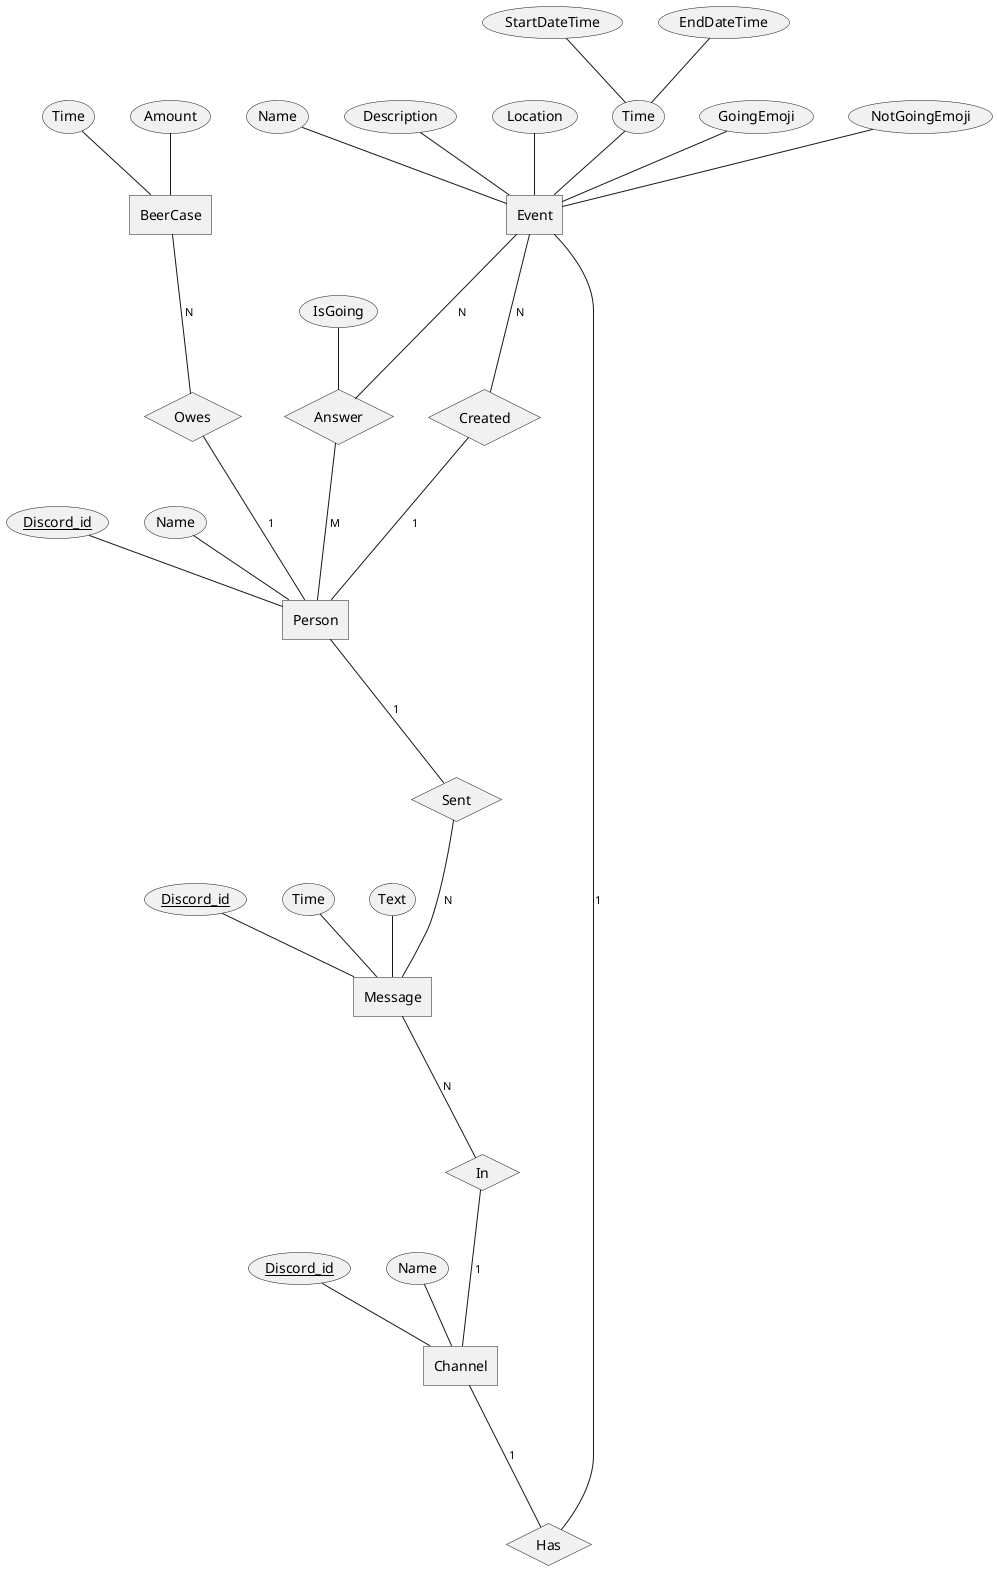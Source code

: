 @startchen ER-diagram

entity Event {
    Name
    Description
    Location
    Time {
        StartDateTime
        EndDateTime
    }
    GoingEmoji
    NotGoingEmoji
}

relationship Answer {
    IsGoing
}

relationship Created {
}

entity Person {
    Discord_id <<key>>
    Name
}

Event -N- Answer
Answer -M- Person

Event -N- Created
Created -1- Person

entity BeerCase {
    Time
    Amount
}

relationship Owes {
}

BeerCase -N- Owes
Owes -1- Person

entity Channel {
    Discord_id <<key>>
    Name
}

entity Message {
    Discord_id <<key>>
    Time
    Text
}

relationship Has {
}

Channel -1- Has
Has -1- Event

relationship Sent {
}

Person -1- Sent
Sent -N- Message

relationship In {
}

Message -N- In
In -1- Channel


@endchen